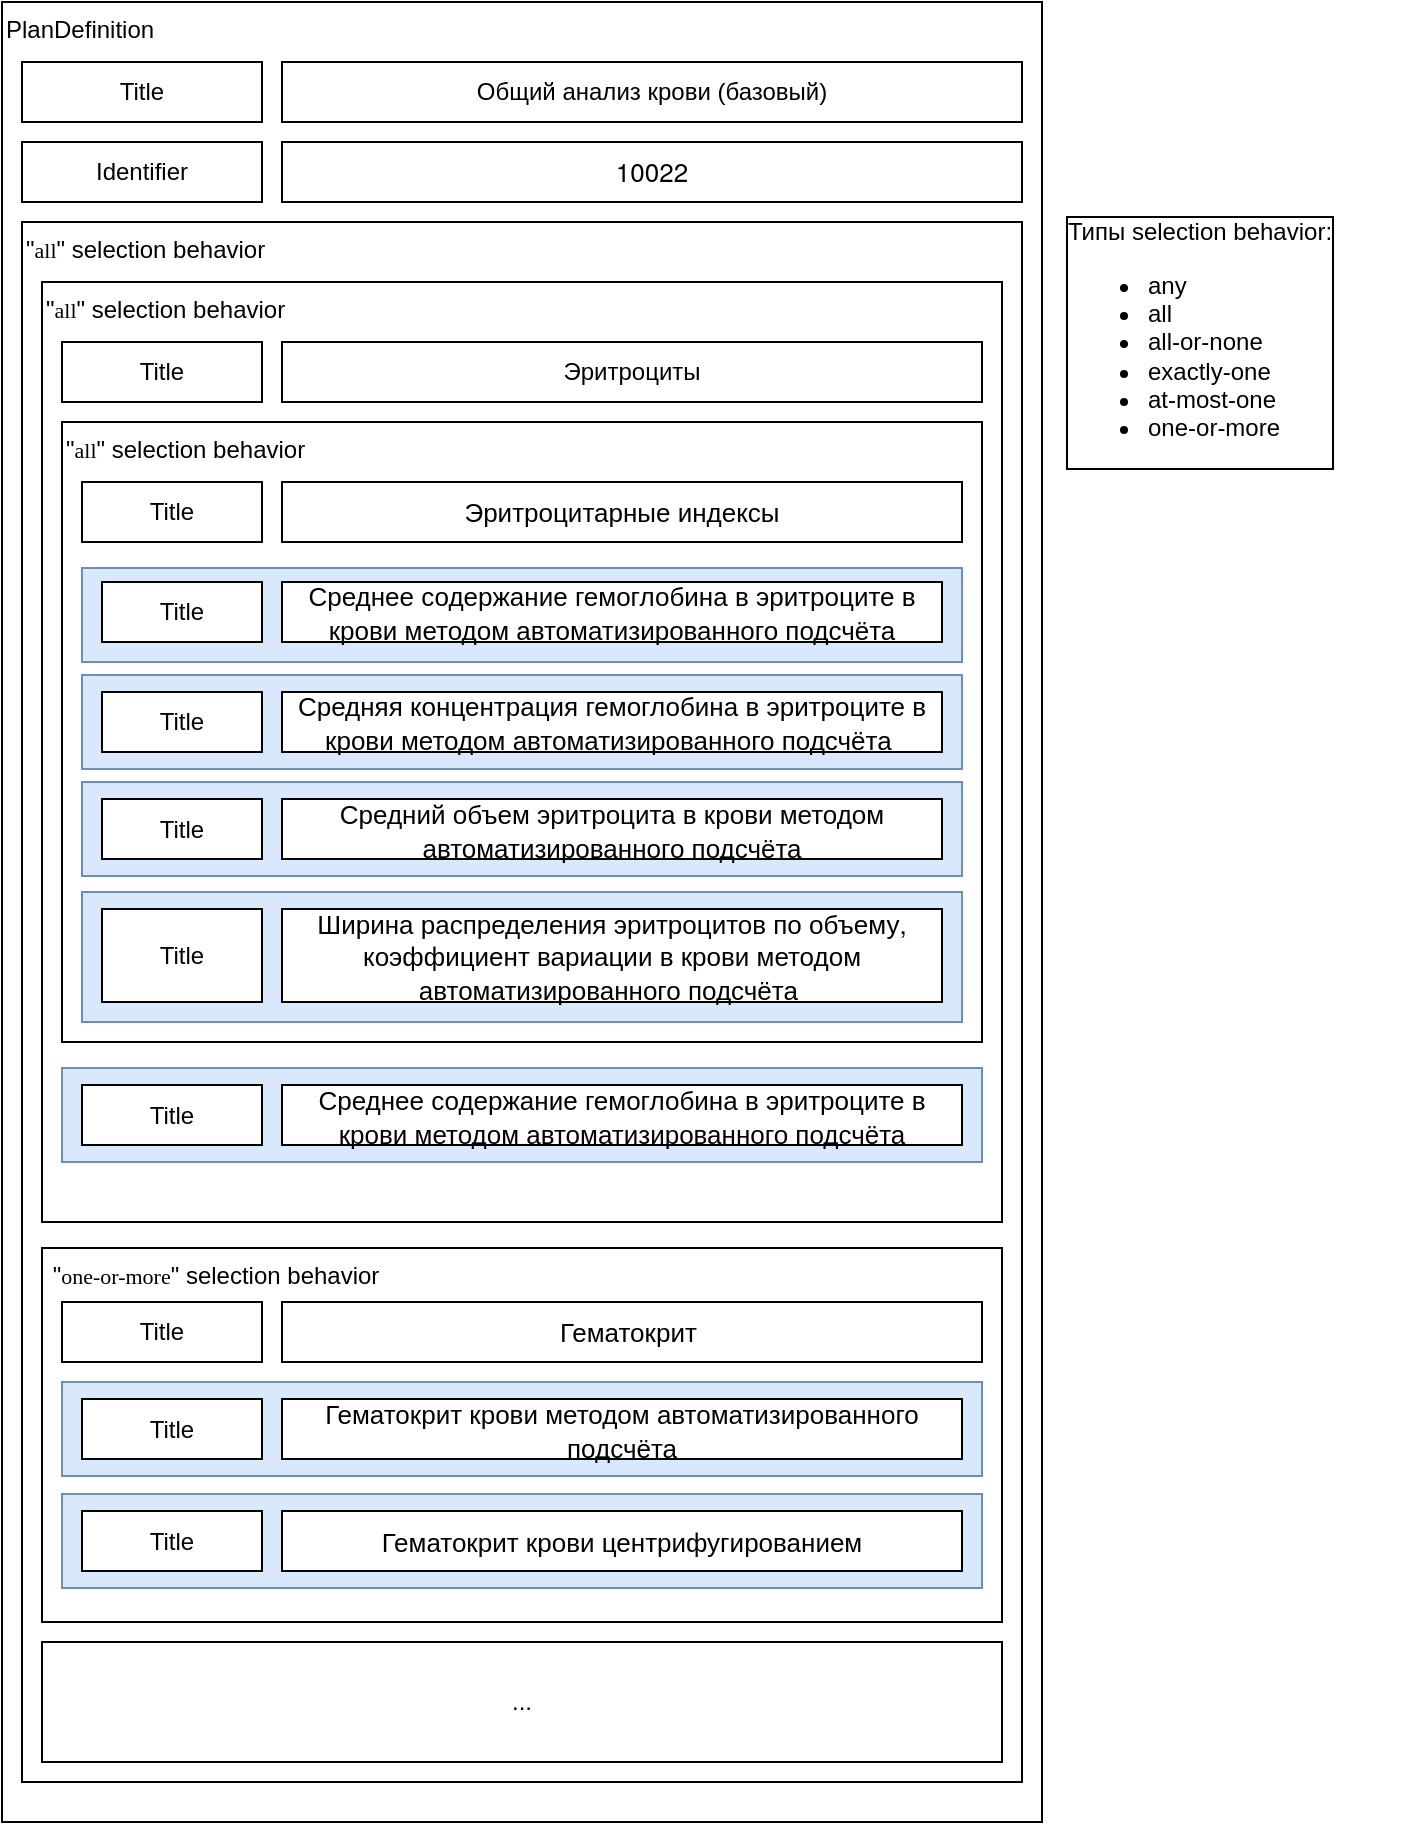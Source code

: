 <mxfile version="13.0.1" type="device"><diagram id="sfn9uJC6yQ6dBuoogBjS" name="Page-1"><mxGraphModel dx="782" dy="420" grid="1" gridSize="10" guides="1" tooltips="1" connect="1" arrows="1" fold="1" page="1" pageScale="1" pageWidth="827" pageHeight="1169" math="0" shadow="0"><root><mxCell id="0"/><mxCell id="1" parent="0"/><mxCell id="7QFSfT8bK1Wx82O7VCJg-1" value="PlanDefinition" style="rounded=0;whiteSpace=wrap;html=1;align=left;verticalAlign=top;" vertex="1" parent="1"><mxGeometry x="120" y="80" width="520" height="910" as="geometry"/></mxCell><mxCell id="7QFSfT8bK1Wx82O7VCJg-3" value="Title" style="rounded=0;whiteSpace=wrap;html=1;" vertex="1" parent="1"><mxGeometry x="130" y="110" width="120" height="30" as="geometry"/></mxCell><mxCell id="7QFSfT8bK1Wx82O7VCJg-4" value="Общий анализ крови (базовый)" style="rounded=0;whiteSpace=wrap;html=1;" vertex="1" parent="1"><mxGeometry x="260" y="110" width="370" height="30" as="geometry"/></mxCell><mxCell id="7QFSfT8bK1Wx82O7VCJg-5" value="Identifier" style="rounded=0;whiteSpace=wrap;html=1;" vertex="1" parent="1"><mxGeometry x="130" y="150" width="120" height="30" as="geometry"/></mxCell><mxCell id="7QFSfT8bK1Wx82O7VCJg-6" value="&lt;span style=&quot;font-family: &amp;#34;helvetica neue&amp;#34; , &amp;#34;helvetica&amp;#34; , &amp;#34;arial&amp;#34; , sans-serif ; font-size: 13px ; text-align: left&quot;&gt;10022&lt;/span&gt;" style="rounded=0;whiteSpace=wrap;html=1;" vertex="1" parent="1"><mxGeometry x="260" y="150" width="370" height="30" as="geometry"/></mxCell><mxCell id="7QFSfT8bK1Wx82O7VCJg-7" value="&quot;&lt;span style=&quot;font-family: verdana; font-size: 11px;&quot;&gt;all&lt;/span&gt;&quot; selection&amp;nbsp;behavior" style="rounded=0;whiteSpace=wrap;html=1;verticalAlign=top;align=left;" vertex="1" parent="1"><mxGeometry x="130" y="190" width="500" height="780" as="geometry"/></mxCell><mxCell id="7QFSfT8bK1Wx82O7VCJg-8" value="&lt;span style=&quot;&quot;&gt;&quot;&lt;/span&gt;&lt;span style=&quot;font-family: verdana; font-size: 11px;&quot;&gt;all&lt;/span&gt;&lt;span&gt;&quot; selection&amp;nbsp;behavior&lt;/span&gt;" style="rounded=0;whiteSpace=wrap;html=1;align=left;verticalAlign=top;" vertex="1" parent="1"><mxGeometry x="140" y="220" width="480" height="470" as="geometry"/></mxCell><mxCell id="7QFSfT8bK1Wx82O7VCJg-9" value="Title" style="rounded=0;whiteSpace=wrap;html=1;" vertex="1" parent="1"><mxGeometry x="150" y="250" width="100" height="30" as="geometry"/></mxCell><mxCell id="7QFSfT8bK1Wx82O7VCJg-10" value="Эритроциты" style="rounded=0;whiteSpace=wrap;html=1;" vertex="1" parent="1"><mxGeometry x="260" y="250" width="350" height="30" as="geometry"/></mxCell><mxCell id="7QFSfT8bK1Wx82O7VCJg-11" value="&lt;span&gt;&quot;&lt;/span&gt;&lt;span style=&quot;font-family: &amp;#34;verdana&amp;#34; ; font-size: 11px&quot;&gt;all&lt;/span&gt;&lt;span&gt;&quot; selection&amp;nbsp;behavior&lt;/span&gt;" style="rounded=0;whiteSpace=wrap;html=1;align=left;verticalAlign=top;" vertex="1" parent="1"><mxGeometry x="150" y="290" width="460" height="310" as="geometry"/></mxCell><mxCell id="7QFSfT8bK1Wx82O7VCJg-12" value="" style="rounded=0;whiteSpace=wrap;html=1;align=left;fillColor=#dae8fc;strokeColor=#6c8ebf;" vertex="1" parent="1"><mxGeometry x="160" y="363" width="440" height="47" as="geometry"/></mxCell><mxCell id="7QFSfT8bK1Wx82O7VCJg-13" value="&lt;span style=&quot;font-family: &amp;#34;helvetica neue&amp;#34; , &amp;#34;helvetica&amp;#34; , &amp;#34;arial&amp;#34; , sans-serif ; font-size: 13px ; text-align: left&quot;&gt;Среднее содержание гемоглобина в эритроците в крови методом автоматизированного подсчёта&lt;/span&gt;" style="rounded=0;whiteSpace=wrap;html=1;" vertex="1" parent="1"><mxGeometry x="260" y="370" width="330" height="30" as="geometry"/></mxCell><mxCell id="7QFSfT8bK1Wx82O7VCJg-14" value="Title" style="rounded=0;whiteSpace=wrap;html=1;" vertex="1" parent="1"><mxGeometry x="170" y="370" width="80" height="30" as="geometry"/></mxCell><mxCell id="7QFSfT8bK1Wx82O7VCJg-15" value="Title" style="rounded=0;whiteSpace=wrap;html=1;" vertex="1" parent="1"><mxGeometry x="160" y="320" width="90" height="30" as="geometry"/></mxCell><mxCell id="7QFSfT8bK1Wx82O7VCJg-16" value="&lt;span style=&quot;font-family: &amp;#34;helvetica neue&amp;#34; , &amp;#34;helvetica&amp;#34; , &amp;#34;arial&amp;#34; , sans-serif ; font-size: 13px ; text-align: left&quot;&gt;Эритроцитарные индексы&lt;/span&gt;" style="rounded=0;whiteSpace=wrap;html=1;" vertex="1" parent="1"><mxGeometry x="260" y="320" width="340" height="30" as="geometry"/></mxCell><mxCell id="7QFSfT8bK1Wx82O7VCJg-33" value="" style="rounded=0;whiteSpace=wrap;html=1;align=left;fillColor=#dae8fc;strokeColor=#6c8ebf;" vertex="1" parent="1"><mxGeometry x="160" y="416.5" width="440" height="47" as="geometry"/></mxCell><mxCell id="7QFSfT8bK1Wx82O7VCJg-34" value="" style="rounded=0;whiteSpace=wrap;html=1;align=left;fillColor=#dae8fc;strokeColor=#6c8ebf;" vertex="1" parent="1"><mxGeometry x="160" y="470" width="440" height="47" as="geometry"/></mxCell><mxCell id="7QFSfT8bK1Wx82O7VCJg-35" value="" style="rounded=0;whiteSpace=wrap;html=1;align=left;fillColor=#dae8fc;strokeColor=#6c8ebf;" vertex="1" parent="1"><mxGeometry x="160" y="525" width="440" height="65" as="geometry"/></mxCell><mxCell id="7QFSfT8bK1Wx82O7VCJg-36" value="Title" style="rounded=0;whiteSpace=wrap;html=1;" vertex="1" parent="1"><mxGeometry x="170" y="425" width="80" height="30" as="geometry"/></mxCell><mxCell id="7QFSfT8bK1Wx82O7VCJg-37" value="&lt;span style=&quot;font-family: &amp;#34;helvetica neue&amp;#34; , &amp;#34;helvetica&amp;#34; , &amp;#34;arial&amp;#34; , sans-serif ; font-size: 13px ; text-align: left&quot;&gt;Средняя концентрация гемоглобина в эритроците в крови методом автоматизированного подсчёта&amp;nbsp;&lt;/span&gt;" style="rounded=0;whiteSpace=wrap;html=1;" vertex="1" parent="1"><mxGeometry x="260" y="425" width="330" height="30" as="geometry"/></mxCell><mxCell id="7QFSfT8bK1Wx82O7VCJg-38" value="Title" style="rounded=0;whiteSpace=wrap;html=1;" vertex="1" parent="1"><mxGeometry x="170" y="478.5" width="80" height="30" as="geometry"/></mxCell><mxCell id="7QFSfT8bK1Wx82O7VCJg-39" value="&lt;span style=&quot;font-family: &amp;#34;helvetica neue&amp;#34; , &amp;#34;helvetica&amp;#34; , &amp;#34;arial&amp;#34; , sans-serif ; font-size: 13px ; text-align: left&quot;&gt;Средний объем эритроцита в крови методом автоматизированного подсчёта&lt;/span&gt;" style="rounded=0;whiteSpace=wrap;html=1;" vertex="1" parent="1"><mxGeometry x="260" y="478.5" width="330" height="30" as="geometry"/></mxCell><mxCell id="7QFSfT8bK1Wx82O7VCJg-40" value="Title" style="rounded=0;whiteSpace=wrap;html=1;" vertex="1" parent="1"><mxGeometry x="170" y="533.5" width="80" height="46.5" as="geometry"/></mxCell><mxCell id="7QFSfT8bK1Wx82O7VCJg-41" value="&lt;span style=&quot;font-family: &amp;#34;helvetica neue&amp;#34; , &amp;#34;helvetica&amp;#34; , &amp;#34;arial&amp;#34; , sans-serif ; font-size: 13px ; text-align: left&quot;&gt;Ширина распределения эритроцитов по объему, коэффициент вариации в крови методом автоматизированного подсчёта&amp;nbsp;&lt;/span&gt;" style="rounded=0;whiteSpace=wrap;html=1;" vertex="1" parent="1"><mxGeometry x="260" y="533.5" width="330" height="46.5" as="geometry"/></mxCell><mxCell id="7QFSfT8bK1Wx82O7VCJg-42" value="" style="rounded=0;whiteSpace=wrap;html=1;align=left;fillColor=#dae8fc;strokeColor=#6c8ebf;" vertex="1" parent="1"><mxGeometry x="150" y="613" width="460" height="47" as="geometry"/></mxCell><mxCell id="7QFSfT8bK1Wx82O7VCJg-43" value="Title" style="rounded=0;whiteSpace=wrap;html=1;" vertex="1" parent="1"><mxGeometry x="160" y="621.5" width="90" height="30" as="geometry"/></mxCell><mxCell id="7QFSfT8bK1Wx82O7VCJg-44" value="&lt;span style=&quot;font-family: &amp;#34;helvetica neue&amp;#34; , &amp;#34;helvetica&amp;#34; , &amp;#34;arial&amp;#34; , sans-serif ; font-size: 13px ; text-align: left&quot;&gt;Среднее содержание гемоглобина в эритроците в крови методом автоматизированного подсчёта&lt;/span&gt;" style="rounded=0;whiteSpace=wrap;html=1;" vertex="1" parent="1"><mxGeometry x="260" y="621.5" width="340" height="30" as="geometry"/></mxCell><mxCell id="7QFSfT8bK1Wx82O7VCJg-45" value="&amp;nbsp;&quot;&lt;span style=&quot;font-family: &amp;#34;verdana&amp;#34; ; font-size: 11px&quot;&gt;one-or-more&lt;/span&gt;&quot; selection behavior" style="rounded=0;whiteSpace=wrap;html=1;align=left;verticalAlign=top;" vertex="1" parent="1"><mxGeometry x="140" y="703" width="480" height="187" as="geometry"/></mxCell><mxCell id="7QFSfT8bK1Wx82O7VCJg-46" value="" style="rounded=0;whiteSpace=wrap;html=1;align=left;fillColor=#dae8fc;strokeColor=#6c8ebf;" vertex="1" parent="1"><mxGeometry x="150" y="770" width="460" height="47" as="geometry"/></mxCell><mxCell id="7QFSfT8bK1Wx82O7VCJg-47" value="" style="rounded=0;whiteSpace=wrap;html=1;align=left;fillColor=#dae8fc;strokeColor=#6c8ebf;" vertex="1" parent="1"><mxGeometry x="150" y="826" width="460" height="47" as="geometry"/></mxCell><mxCell id="7QFSfT8bK1Wx82O7VCJg-48" value="&lt;span style=&quot;font-family: &amp;#34;helvetica neue&amp;#34; , &amp;#34;helvetica&amp;#34; , &amp;#34;arial&amp;#34; , sans-serif ; font-size: 13px ; text-align: left&quot;&gt;Гематокрит крови методом автоматизированного подсчёта&lt;/span&gt;" style="rounded=0;whiteSpace=wrap;html=1;" vertex="1" parent="1"><mxGeometry x="260" y="778.5" width="340" height="30" as="geometry"/></mxCell><mxCell id="7QFSfT8bK1Wx82O7VCJg-49" value="Title" style="rounded=0;whiteSpace=wrap;html=1;" vertex="1" parent="1"><mxGeometry x="160" y="778.5" width="90" height="30" as="geometry"/></mxCell><mxCell id="7QFSfT8bK1Wx82O7VCJg-50" value="&lt;span style=&quot;font-family: &amp;#34;helvetica neue&amp;#34; , &amp;#34;helvetica&amp;#34; , &amp;#34;arial&amp;#34; , sans-serif ; font-size: 13px ; text-align: left&quot;&gt;Гематокрит крови центрифугированием&lt;/span&gt;" style="rounded=0;whiteSpace=wrap;html=1;" vertex="1" parent="1"><mxGeometry x="260" y="834.5" width="340" height="30" as="geometry"/></mxCell><mxCell id="7QFSfT8bK1Wx82O7VCJg-51" value="Title" style="rounded=0;whiteSpace=wrap;html=1;" vertex="1" parent="1"><mxGeometry x="160" y="834.5" width="90" height="30" as="geometry"/></mxCell><mxCell id="7QFSfT8bK1Wx82O7VCJg-52" value="Title" style="rounded=0;whiteSpace=wrap;html=1;" vertex="1" parent="1"><mxGeometry x="150" y="730" width="100" height="30" as="geometry"/></mxCell><mxCell id="7QFSfT8bK1Wx82O7VCJg-53" value="&lt;span style=&quot;font-family: &amp;#34;helvetica neue&amp;#34; , &amp;#34;helvetica&amp;#34; , &amp;#34;arial&amp;#34; , sans-serif ; font-size: 13px ; text-align: left&quot;&gt;Гематокрит&amp;nbsp;&lt;/span&gt;" style="rounded=0;whiteSpace=wrap;html=1;" vertex="1" parent="1"><mxGeometry x="260" y="730" width="350" height="30" as="geometry"/></mxCell><mxCell id="7QFSfT8bK1Wx82O7VCJg-54" value="..." style="rounded=0;whiteSpace=wrap;html=1;align=center;" vertex="1" parent="1"><mxGeometry x="140" y="900" width="480" height="60" as="geometry"/></mxCell><mxCell id="7QFSfT8bK1Wx82O7VCJg-55" value="Типы selection behavior:&lt;br&gt;&lt;ul&gt;&lt;li&gt;any&lt;/li&gt;&lt;li&gt;all&lt;/li&gt;&lt;li&gt;all-or-none&lt;/li&gt;&lt;li&gt;exactly-one&lt;/li&gt;&lt;li&gt;at-most-one&lt;/li&gt;&lt;li&gt;one-or-more&lt;/li&gt;&lt;/ul&gt;" style="text;html=1;strokeColor=none;fillColor=none;align=left;verticalAlign=middle;whiteSpace=wrap;rounded=0;labelBorderColor=#000000;" vertex="1" parent="1"><mxGeometry x="650" y="180" width="170" height="140" as="geometry"/></mxCell></root></mxGraphModel></diagram></mxfile>